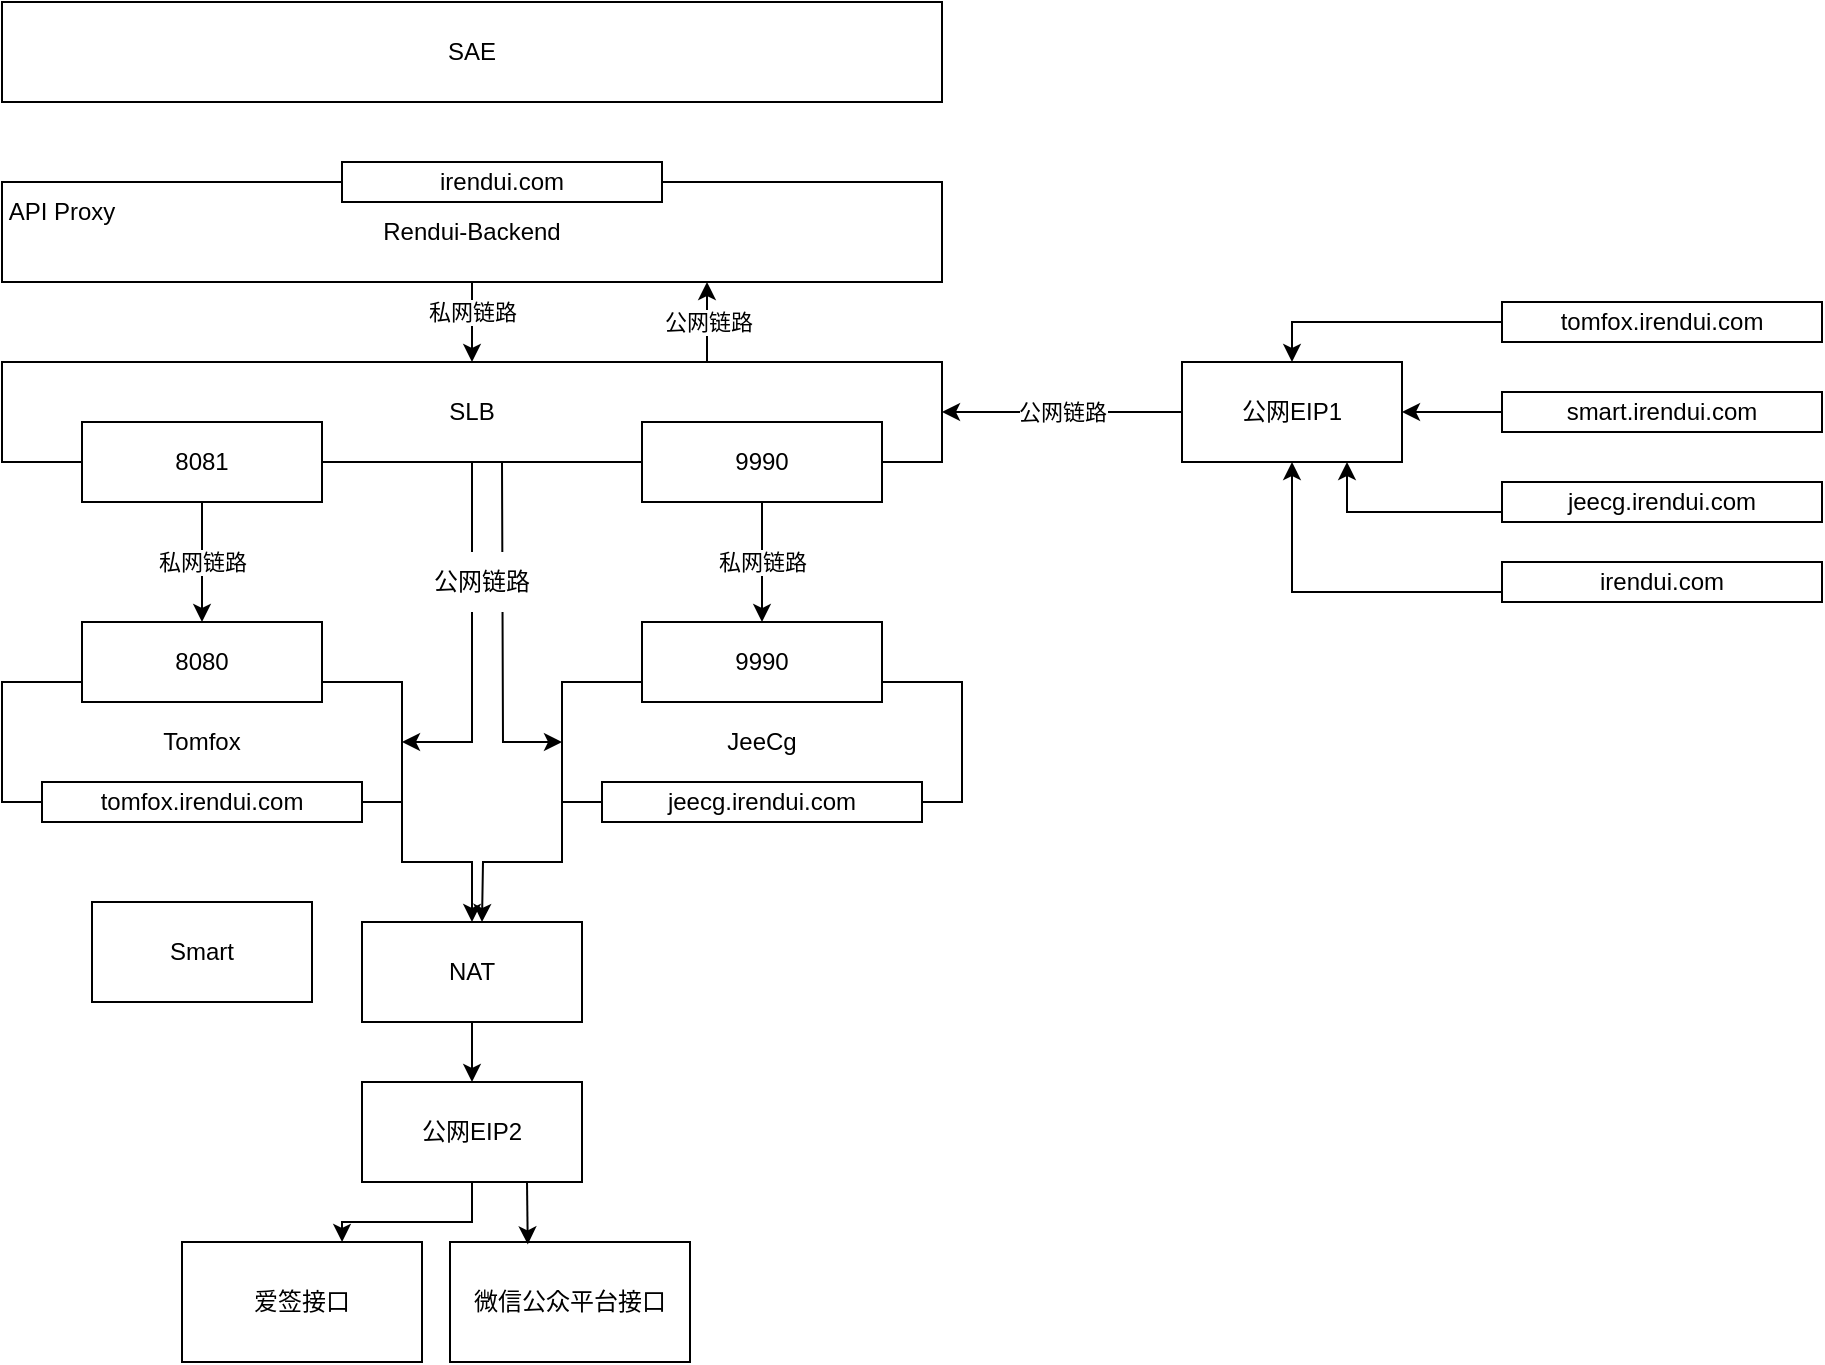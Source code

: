<mxfile version="22.1.8" type="github">
  <diagram name="第 1 页" id="Vg_4OJveJJWSFtg9z_IO">
    <mxGraphModel dx="1114" dy="785" grid="1" gridSize="10" guides="1" tooltips="1" connect="1" arrows="1" fold="1" page="1" pageScale="1" pageWidth="827" pageHeight="1169" math="0" shadow="0">
      <root>
        <mxCell id="0" />
        <mxCell id="1" parent="0" />
        <mxCell id="jJ6z8UurllCZfozqZOEa-1" value="SAE" style="rounded=0;whiteSpace=wrap;html=1;" vertex="1" parent="1">
          <mxGeometry x="190" y="200" width="470" height="50" as="geometry" />
        </mxCell>
        <mxCell id="jJ6z8UurllCZfozqZOEa-11" style="edgeStyle=orthogonalEdgeStyle;rounded=0;orthogonalLoop=1;jettySize=auto;html=1;exitX=0.5;exitY=1;exitDx=0;exitDy=0;" edge="1" parent="1" source="jJ6z8UurllCZfozqZOEa-2" target="jJ6z8UurllCZfozqZOEa-6">
          <mxGeometry relative="1" as="geometry" />
        </mxCell>
        <mxCell id="jJ6z8UurllCZfozqZOEa-30" value="私网链路" style="edgeLabel;html=1;align=center;verticalAlign=middle;resizable=0;points=[];" vertex="1" connectable="0" parent="jJ6z8UurllCZfozqZOEa-11">
          <mxGeometry x="-0.255" relative="1" as="geometry">
            <mxPoint as="offset" />
          </mxGeometry>
        </mxCell>
        <mxCell id="jJ6z8UurllCZfozqZOEa-2" value="Rendui-Backend" style="rounded=0;whiteSpace=wrap;html=1;" vertex="1" parent="1">
          <mxGeometry x="190" y="290" width="470" height="50" as="geometry" />
        </mxCell>
        <mxCell id="jJ6z8UurllCZfozqZOEa-3" value="API Proxy" style="text;html=1;strokeColor=none;fillColor=none;align=center;verticalAlign=middle;whiteSpace=wrap;rounded=0;" vertex="1" parent="1">
          <mxGeometry x="190" y="290" width="60" height="30" as="geometry" />
        </mxCell>
        <mxCell id="jJ6z8UurllCZfozqZOEa-37" style="edgeStyle=orthogonalEdgeStyle;rounded=0;orthogonalLoop=1;jettySize=auto;html=1;exitX=1;exitY=1;exitDx=0;exitDy=0;" edge="1" parent="1" source="jJ6z8UurllCZfozqZOEa-4" target="jJ6z8UurllCZfozqZOEa-36">
          <mxGeometry relative="1" as="geometry" />
        </mxCell>
        <mxCell id="jJ6z8UurllCZfozqZOEa-4" value="Tomfox" style="rounded=0;whiteSpace=wrap;html=1;" vertex="1" parent="1">
          <mxGeometry x="190" y="540" width="200" height="60" as="geometry" />
        </mxCell>
        <mxCell id="jJ6z8UurllCZfozqZOEa-38" style="edgeStyle=orthogonalEdgeStyle;rounded=0;orthogonalLoop=1;jettySize=auto;html=1;exitX=0;exitY=1;exitDx=0;exitDy=0;" edge="1" parent="1" source="jJ6z8UurllCZfozqZOEa-5">
          <mxGeometry relative="1" as="geometry">
            <mxPoint x="430" y="660" as="targetPoint" />
          </mxGeometry>
        </mxCell>
        <mxCell id="jJ6z8UurllCZfozqZOEa-5" value="JeeCg" style="rounded=0;whiteSpace=wrap;html=1;" vertex="1" parent="1">
          <mxGeometry x="470" y="540" width="200" height="60" as="geometry" />
        </mxCell>
        <mxCell id="jJ6z8UurllCZfozqZOEa-16" value="公网链路" style="edgeStyle=orthogonalEdgeStyle;rounded=0;orthogonalLoop=1;jettySize=auto;html=1;exitX=0.75;exitY=0;exitDx=0;exitDy=0;entryX=0.75;entryY=1;entryDx=0;entryDy=0;" edge="1" parent="1" source="jJ6z8UurllCZfozqZOEa-6" target="jJ6z8UurllCZfozqZOEa-2">
          <mxGeometry relative="1" as="geometry" />
        </mxCell>
        <mxCell id="jJ6z8UurllCZfozqZOEa-31" style="edgeStyle=orthogonalEdgeStyle;rounded=0;orthogonalLoop=1;jettySize=auto;html=1;exitX=0.5;exitY=1;exitDx=0;exitDy=0;entryX=1;entryY=0.5;entryDx=0;entryDy=0;" edge="1" parent="1" source="jJ6z8UurllCZfozqZOEa-6" target="jJ6z8UurllCZfozqZOEa-4">
          <mxGeometry relative="1" as="geometry" />
        </mxCell>
        <mxCell id="jJ6z8UurllCZfozqZOEa-6" value="SLB" style="rounded=0;whiteSpace=wrap;html=1;" vertex="1" parent="1">
          <mxGeometry x="190" y="380" width="470" height="50" as="geometry" />
        </mxCell>
        <mxCell id="jJ6z8UurllCZfozqZOEa-12" value="私网链路" style="edgeStyle=orthogonalEdgeStyle;rounded=0;orthogonalLoop=1;jettySize=auto;html=1;exitX=0.5;exitY=1;exitDx=0;exitDy=0;entryX=0.5;entryY=0;entryDx=0;entryDy=0;" edge="1" parent="1" source="jJ6z8UurllCZfozqZOEa-7" target="jJ6z8UurllCZfozqZOEa-9">
          <mxGeometry relative="1" as="geometry" />
        </mxCell>
        <mxCell id="jJ6z8UurllCZfozqZOEa-7" value="8081" style="rounded=0;whiteSpace=wrap;html=1;" vertex="1" parent="1">
          <mxGeometry x="230" y="410" width="120" height="40" as="geometry" />
        </mxCell>
        <mxCell id="jJ6z8UurllCZfozqZOEa-13" value="私网链路" style="edgeStyle=orthogonalEdgeStyle;rounded=0;orthogonalLoop=1;jettySize=auto;html=1;exitX=0.5;exitY=1;exitDx=0;exitDy=0;entryX=0.5;entryY=0;entryDx=0;entryDy=0;" edge="1" parent="1" source="jJ6z8UurllCZfozqZOEa-8" target="jJ6z8UurllCZfozqZOEa-10">
          <mxGeometry relative="1" as="geometry" />
        </mxCell>
        <mxCell id="jJ6z8UurllCZfozqZOEa-8" value="9990" style="rounded=0;whiteSpace=wrap;html=1;" vertex="1" parent="1">
          <mxGeometry x="510" y="410" width="120" height="40" as="geometry" />
        </mxCell>
        <mxCell id="jJ6z8UurllCZfozqZOEa-9" value="8080" style="rounded=0;whiteSpace=wrap;html=1;" vertex="1" parent="1">
          <mxGeometry x="230" y="510" width="120" height="40" as="geometry" />
        </mxCell>
        <mxCell id="jJ6z8UurllCZfozqZOEa-10" value="9990" style="rounded=0;whiteSpace=wrap;html=1;" vertex="1" parent="1">
          <mxGeometry x="510" y="510" width="120" height="40" as="geometry" />
        </mxCell>
        <mxCell id="jJ6z8UurllCZfozqZOEa-15" value="公网链路" style="edgeStyle=orthogonalEdgeStyle;rounded=0;orthogonalLoop=1;jettySize=auto;html=1;entryX=1;entryY=0.5;entryDx=0;entryDy=0;" edge="1" parent="1" source="jJ6z8UurllCZfozqZOEa-14" target="jJ6z8UurllCZfozqZOEa-6">
          <mxGeometry relative="1" as="geometry">
            <Array as="points">
              <mxPoint x="730" y="405" />
              <mxPoint x="730" y="405" />
            </Array>
          </mxGeometry>
        </mxCell>
        <mxCell id="jJ6z8UurllCZfozqZOEa-14" value="公网EIP1" style="rounded=0;whiteSpace=wrap;html=1;" vertex="1" parent="1">
          <mxGeometry x="780" y="380" width="110" height="50" as="geometry" />
        </mxCell>
        <mxCell id="jJ6z8UurllCZfozqZOEa-26" style="edgeStyle=orthogonalEdgeStyle;rounded=0;orthogonalLoop=1;jettySize=auto;html=1;exitX=0;exitY=0.5;exitDx=0;exitDy=0;" edge="1" parent="1" source="jJ6z8UurllCZfozqZOEa-18" target="jJ6z8UurllCZfozqZOEa-14">
          <mxGeometry relative="1" as="geometry" />
        </mxCell>
        <mxCell id="jJ6z8UurllCZfozqZOEa-18" value="tomfox.irendui.com" style="rounded=0;whiteSpace=wrap;html=1;" vertex="1" parent="1">
          <mxGeometry x="940" y="350" width="160" height="20" as="geometry" />
        </mxCell>
        <mxCell id="jJ6z8UurllCZfozqZOEa-27" style="edgeStyle=orthogonalEdgeStyle;rounded=0;orthogonalLoop=1;jettySize=auto;html=1;exitX=0;exitY=0.5;exitDx=0;exitDy=0;" edge="1" parent="1" source="jJ6z8UurllCZfozqZOEa-19" target="jJ6z8UurllCZfozqZOEa-14">
          <mxGeometry relative="1" as="geometry" />
        </mxCell>
        <mxCell id="jJ6z8UurllCZfozqZOEa-19" value="smart.irendui.com" style="rounded=0;whiteSpace=wrap;html=1;" vertex="1" parent="1">
          <mxGeometry x="940" y="395" width="160" height="20" as="geometry" />
        </mxCell>
        <mxCell id="jJ6z8UurllCZfozqZOEa-28" style="edgeStyle=orthogonalEdgeStyle;rounded=0;orthogonalLoop=1;jettySize=auto;html=1;exitX=0;exitY=0.75;exitDx=0;exitDy=0;entryX=0.75;entryY=1;entryDx=0;entryDy=0;" edge="1" parent="1" source="jJ6z8UurllCZfozqZOEa-20" target="jJ6z8UurllCZfozqZOEa-14">
          <mxGeometry relative="1" as="geometry" />
        </mxCell>
        <mxCell id="jJ6z8UurllCZfozqZOEa-20" value="jeecg.irendui.com" style="rounded=0;whiteSpace=wrap;html=1;" vertex="1" parent="1">
          <mxGeometry x="940" y="440" width="160" height="20" as="geometry" />
        </mxCell>
        <mxCell id="jJ6z8UurllCZfozqZOEa-29" style="edgeStyle=orthogonalEdgeStyle;rounded=0;orthogonalLoop=1;jettySize=auto;html=1;exitX=0;exitY=0.75;exitDx=0;exitDy=0;entryX=0.5;entryY=1;entryDx=0;entryDy=0;" edge="1" parent="1" source="jJ6z8UurllCZfozqZOEa-21" target="jJ6z8UurllCZfozqZOEa-14">
          <mxGeometry relative="1" as="geometry" />
        </mxCell>
        <mxCell id="jJ6z8UurllCZfozqZOEa-21" value="irendui.com" style="rounded=0;whiteSpace=wrap;html=1;" vertex="1" parent="1">
          <mxGeometry x="940" y="480" width="160" height="20" as="geometry" />
        </mxCell>
        <mxCell id="jJ6z8UurllCZfozqZOEa-22" value="irendui.com" style="rounded=0;whiteSpace=wrap;html=1;" vertex="1" parent="1">
          <mxGeometry x="360" y="280" width="160" height="20" as="geometry" />
        </mxCell>
        <mxCell id="jJ6z8UurllCZfozqZOEa-23" value="jeecg.irendui.com" style="rounded=0;whiteSpace=wrap;html=1;" vertex="1" parent="1">
          <mxGeometry x="490" y="590" width="160" height="20" as="geometry" />
        </mxCell>
        <mxCell id="jJ6z8UurllCZfozqZOEa-24" value="tomfox.irendui.com" style="rounded=0;whiteSpace=wrap;html=1;" vertex="1" parent="1">
          <mxGeometry x="210" y="590" width="160" height="20" as="geometry" />
        </mxCell>
        <mxCell id="jJ6z8UurllCZfozqZOEa-25" value="Smart" style="rounded=0;whiteSpace=wrap;html=1;" vertex="1" parent="1">
          <mxGeometry x="235" y="650" width="110" height="50" as="geometry" />
        </mxCell>
        <mxCell id="jJ6z8UurllCZfozqZOEa-33" style="edgeStyle=orthogonalEdgeStyle;rounded=0;orthogonalLoop=1;jettySize=auto;html=1;exitX=0;exitY=0.5;exitDx=0;exitDy=0;startArrow=classic;startFill=1;endArrow=none;endFill=0;" edge="1" parent="1" source="jJ6z8UurllCZfozqZOEa-5">
          <mxGeometry relative="1" as="geometry">
            <mxPoint x="440" y="430" as="targetPoint" />
          </mxGeometry>
        </mxCell>
        <mxCell id="jJ6z8UurllCZfozqZOEa-34" value="公网链路" style="text;html=1;strokeColor=none;fillColor=default;align=center;verticalAlign=middle;whiteSpace=wrap;rounded=0;" vertex="1" parent="1">
          <mxGeometry x="400" y="475" width="60" height="30" as="geometry" />
        </mxCell>
        <mxCell id="jJ6z8UurllCZfozqZOEa-35" value="公网EIP2" style="rounded=0;whiteSpace=wrap;html=1;" vertex="1" parent="1">
          <mxGeometry x="370" y="740" width="110" height="50" as="geometry" />
        </mxCell>
        <mxCell id="jJ6z8UurllCZfozqZOEa-39" style="edgeStyle=orthogonalEdgeStyle;rounded=0;orthogonalLoop=1;jettySize=auto;html=1;exitX=0.5;exitY=1;exitDx=0;exitDy=0;entryX=0.5;entryY=0;entryDx=0;entryDy=0;" edge="1" parent="1" source="jJ6z8UurllCZfozqZOEa-36" target="jJ6z8UurllCZfozqZOEa-35">
          <mxGeometry relative="1" as="geometry" />
        </mxCell>
        <mxCell id="jJ6z8UurllCZfozqZOEa-36" value="NAT" style="rounded=0;whiteSpace=wrap;html=1;" vertex="1" parent="1">
          <mxGeometry x="370" y="660" width="110" height="50" as="geometry" />
        </mxCell>
        <mxCell id="jJ6z8UurllCZfozqZOEa-40" value="爱签接口" style="rounded=0;whiteSpace=wrap;html=1;" vertex="1" parent="1">
          <mxGeometry x="280" y="820" width="120" height="60" as="geometry" />
        </mxCell>
        <mxCell id="jJ6z8UurllCZfozqZOEa-41" value="微信公众平台接口" style="rounded=0;whiteSpace=wrap;html=1;" vertex="1" parent="1">
          <mxGeometry x="414" y="820" width="120" height="60" as="geometry" />
        </mxCell>
        <mxCell id="jJ6z8UurllCZfozqZOEa-42" style="edgeStyle=orthogonalEdgeStyle;rounded=0;orthogonalLoop=1;jettySize=auto;html=1;exitX=0.5;exitY=1;exitDx=0;exitDy=0;entryX=0.667;entryY=0;entryDx=0;entryDy=0;entryPerimeter=0;" edge="1" parent="1" source="jJ6z8UurllCZfozqZOEa-35" target="jJ6z8UurllCZfozqZOEa-40">
          <mxGeometry relative="1" as="geometry" />
        </mxCell>
        <mxCell id="jJ6z8UurllCZfozqZOEa-43" style="edgeStyle=orthogonalEdgeStyle;rounded=0;orthogonalLoop=1;jettySize=auto;html=1;exitX=0.75;exitY=1;exitDx=0;exitDy=0;entryX=0.324;entryY=0.02;entryDx=0;entryDy=0;entryPerimeter=0;" edge="1" parent="1" source="jJ6z8UurllCZfozqZOEa-35" target="jJ6z8UurllCZfozqZOEa-41">
          <mxGeometry relative="1" as="geometry" />
        </mxCell>
      </root>
    </mxGraphModel>
  </diagram>
</mxfile>
